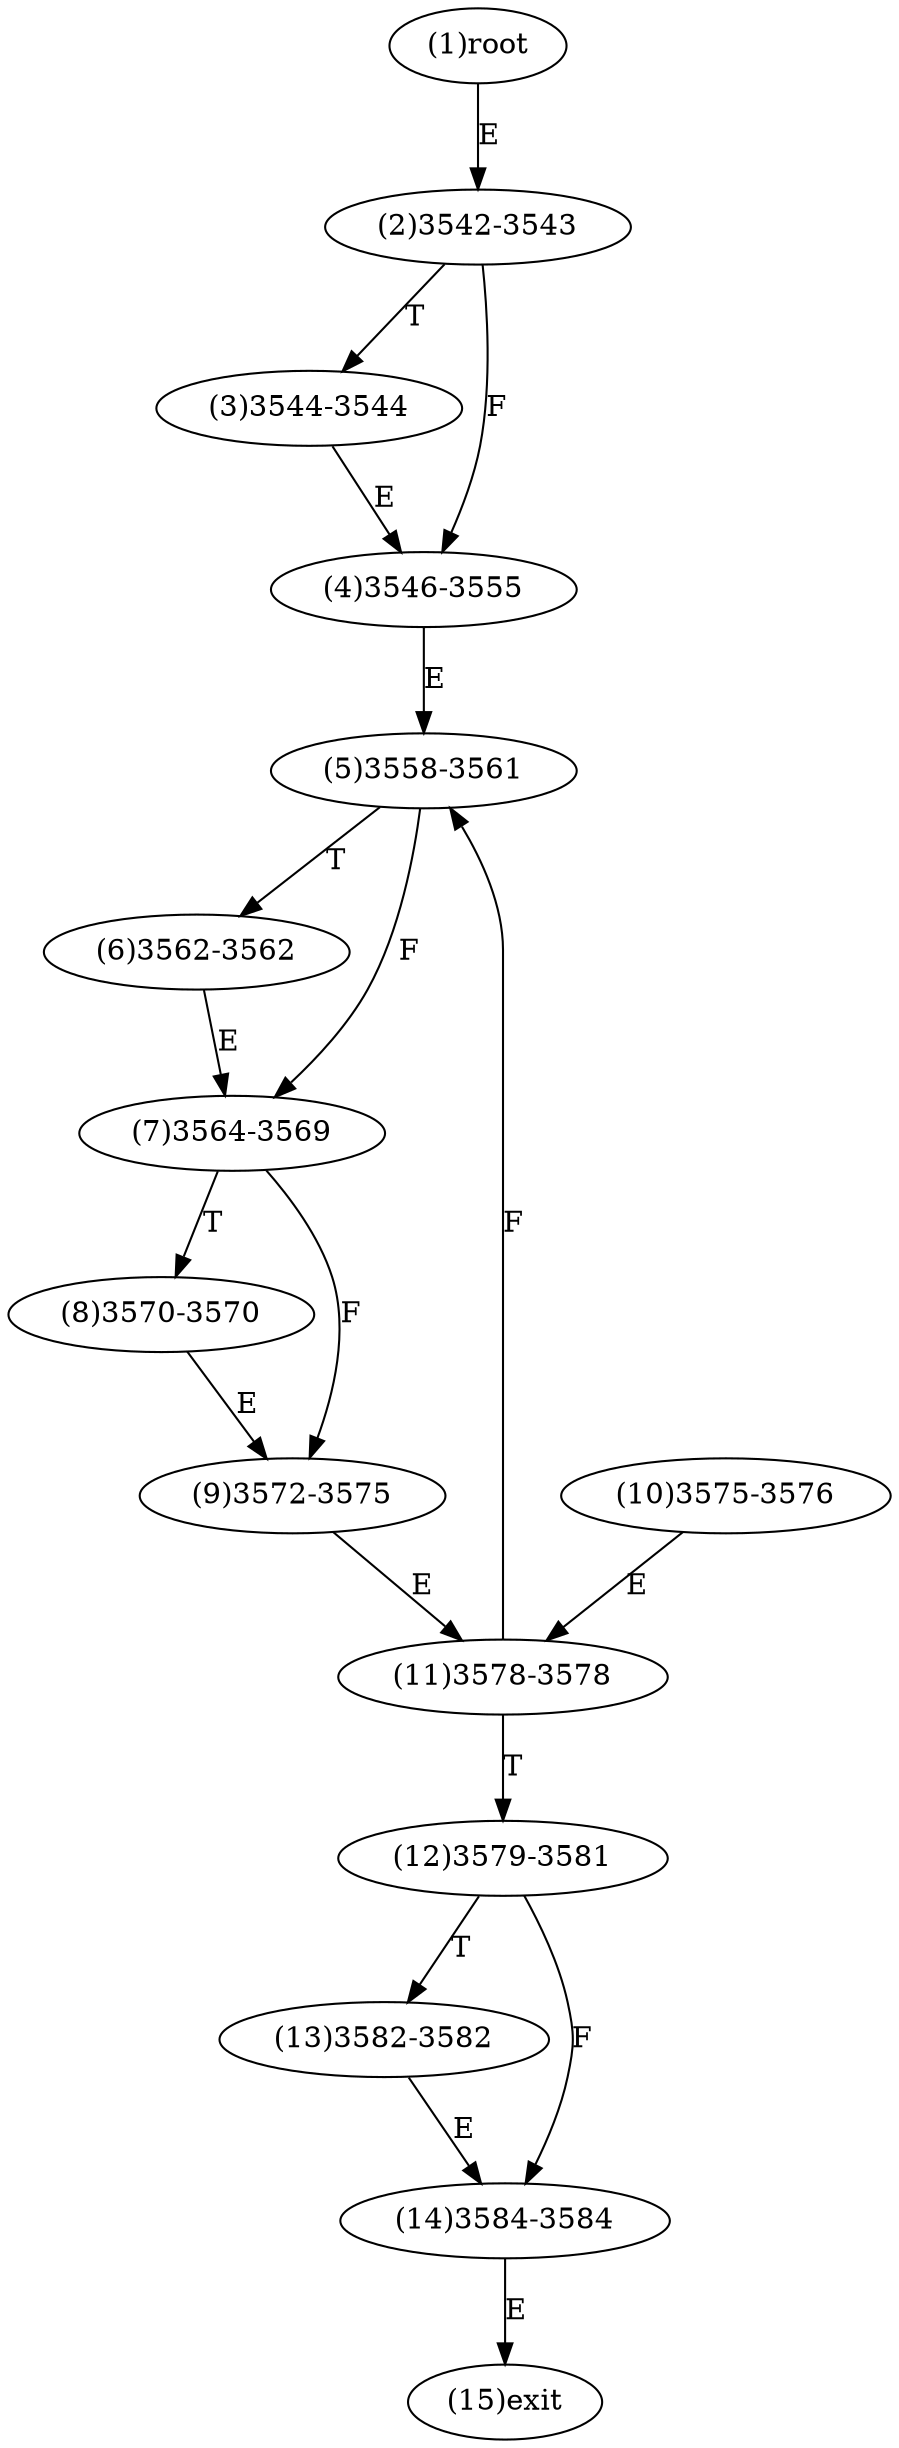 digraph "" { 
1[ label="(1)root"];
2[ label="(2)3542-3543"];
3[ label="(3)3544-3544"];
4[ label="(4)3546-3555"];
5[ label="(5)3558-3561"];
6[ label="(6)3562-3562"];
7[ label="(7)3564-3569"];
8[ label="(8)3570-3570"];
9[ label="(9)3572-3575"];
10[ label="(10)3575-3576"];
11[ label="(11)3578-3578"];
12[ label="(12)3579-3581"];
13[ label="(13)3582-3582"];
14[ label="(14)3584-3584"];
15[ label="(15)exit"];
1->2[ label="E"];
2->4[ label="F"];
2->3[ label="T"];
3->4[ label="E"];
4->5[ label="E"];
5->7[ label="F"];
5->6[ label="T"];
6->7[ label="E"];
7->9[ label="F"];
7->8[ label="T"];
8->9[ label="E"];
9->11[ label="E"];
10->11[ label="E"];
11->5[ label="F"];
11->12[ label="T"];
12->14[ label="F"];
12->13[ label="T"];
13->14[ label="E"];
14->15[ label="E"];
}